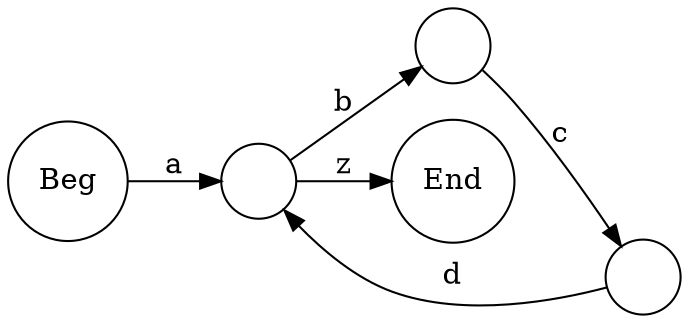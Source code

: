 digraph tokex {
	labelloc="t";
	label="";
	graph [dpi=200];
	rankdir=LR;
	fontname="Helvetica";
	edge [arrowhead=normal,arrowtail=dot];
	node [shape=circle];
	# Auto-generated by Tokex.

	0 [label=""];
	1 [label=""];
	2 [label=""];
	Beg [label="Beg"];
	End [label="End"];
	Beg -> 0 [label="a"];
	0 -> 1 [label="b"];
	0 -> End [label="z"];
	1 -> 2 [label="c"];
	2 -> 0 [label="d"];
}

